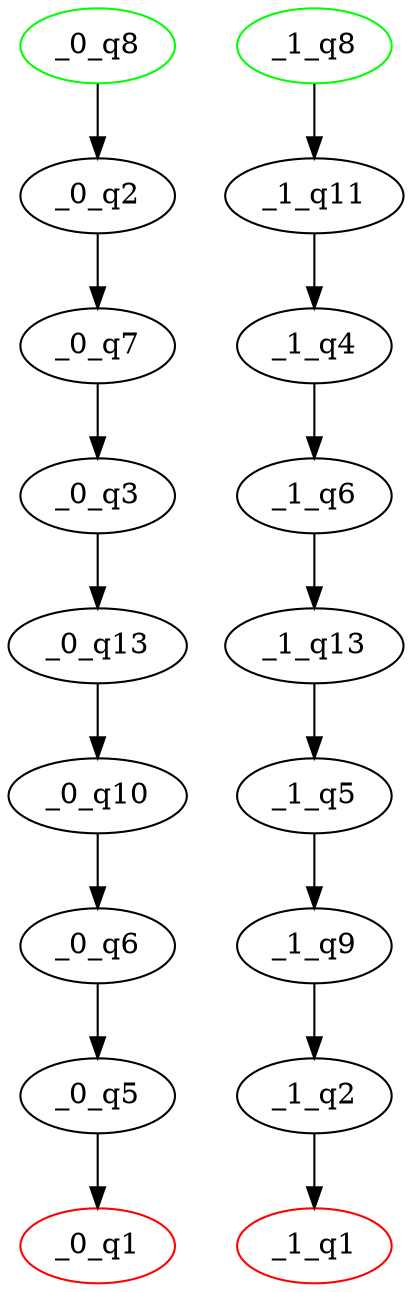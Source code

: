 digraph toto {
_0_q8 [initial=1,color=green];
_0_q1 [final=1,color=red];
_0_q8 -> _0_q2 -> _0_q7 -> _0_q3 -> _0_q13 -> _0_q10 -> _0_q6 -> _0_q5 -> _0_q1;
_1_q8 [initial=1,color=green];
_1_q1 [final=1,color=red];
_1_q8 -> _1_q11 -> _1_q4 -> _1_q6 -> _1_q13 -> _1_q5 -> _1_q9 -> _1_q2 -> _1_q1;
}